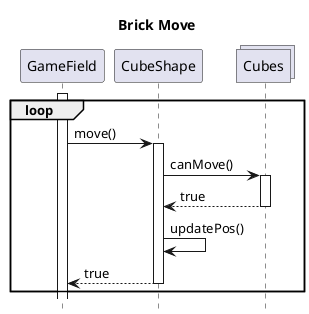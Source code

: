 @startuml
hide footbox
title Brick Move

participant GameField as GF
participant CubeShape as CS
collections Cubes as C

activate GF
loop
    GF -> CS : move()
    activate CS
    CS -> C : canMove()
    activate C
    C --> CS : true
    deactivate C
    CS -> CS : updatePos()
    CS --> GF : true
    deactivate CS
end
@enduml
